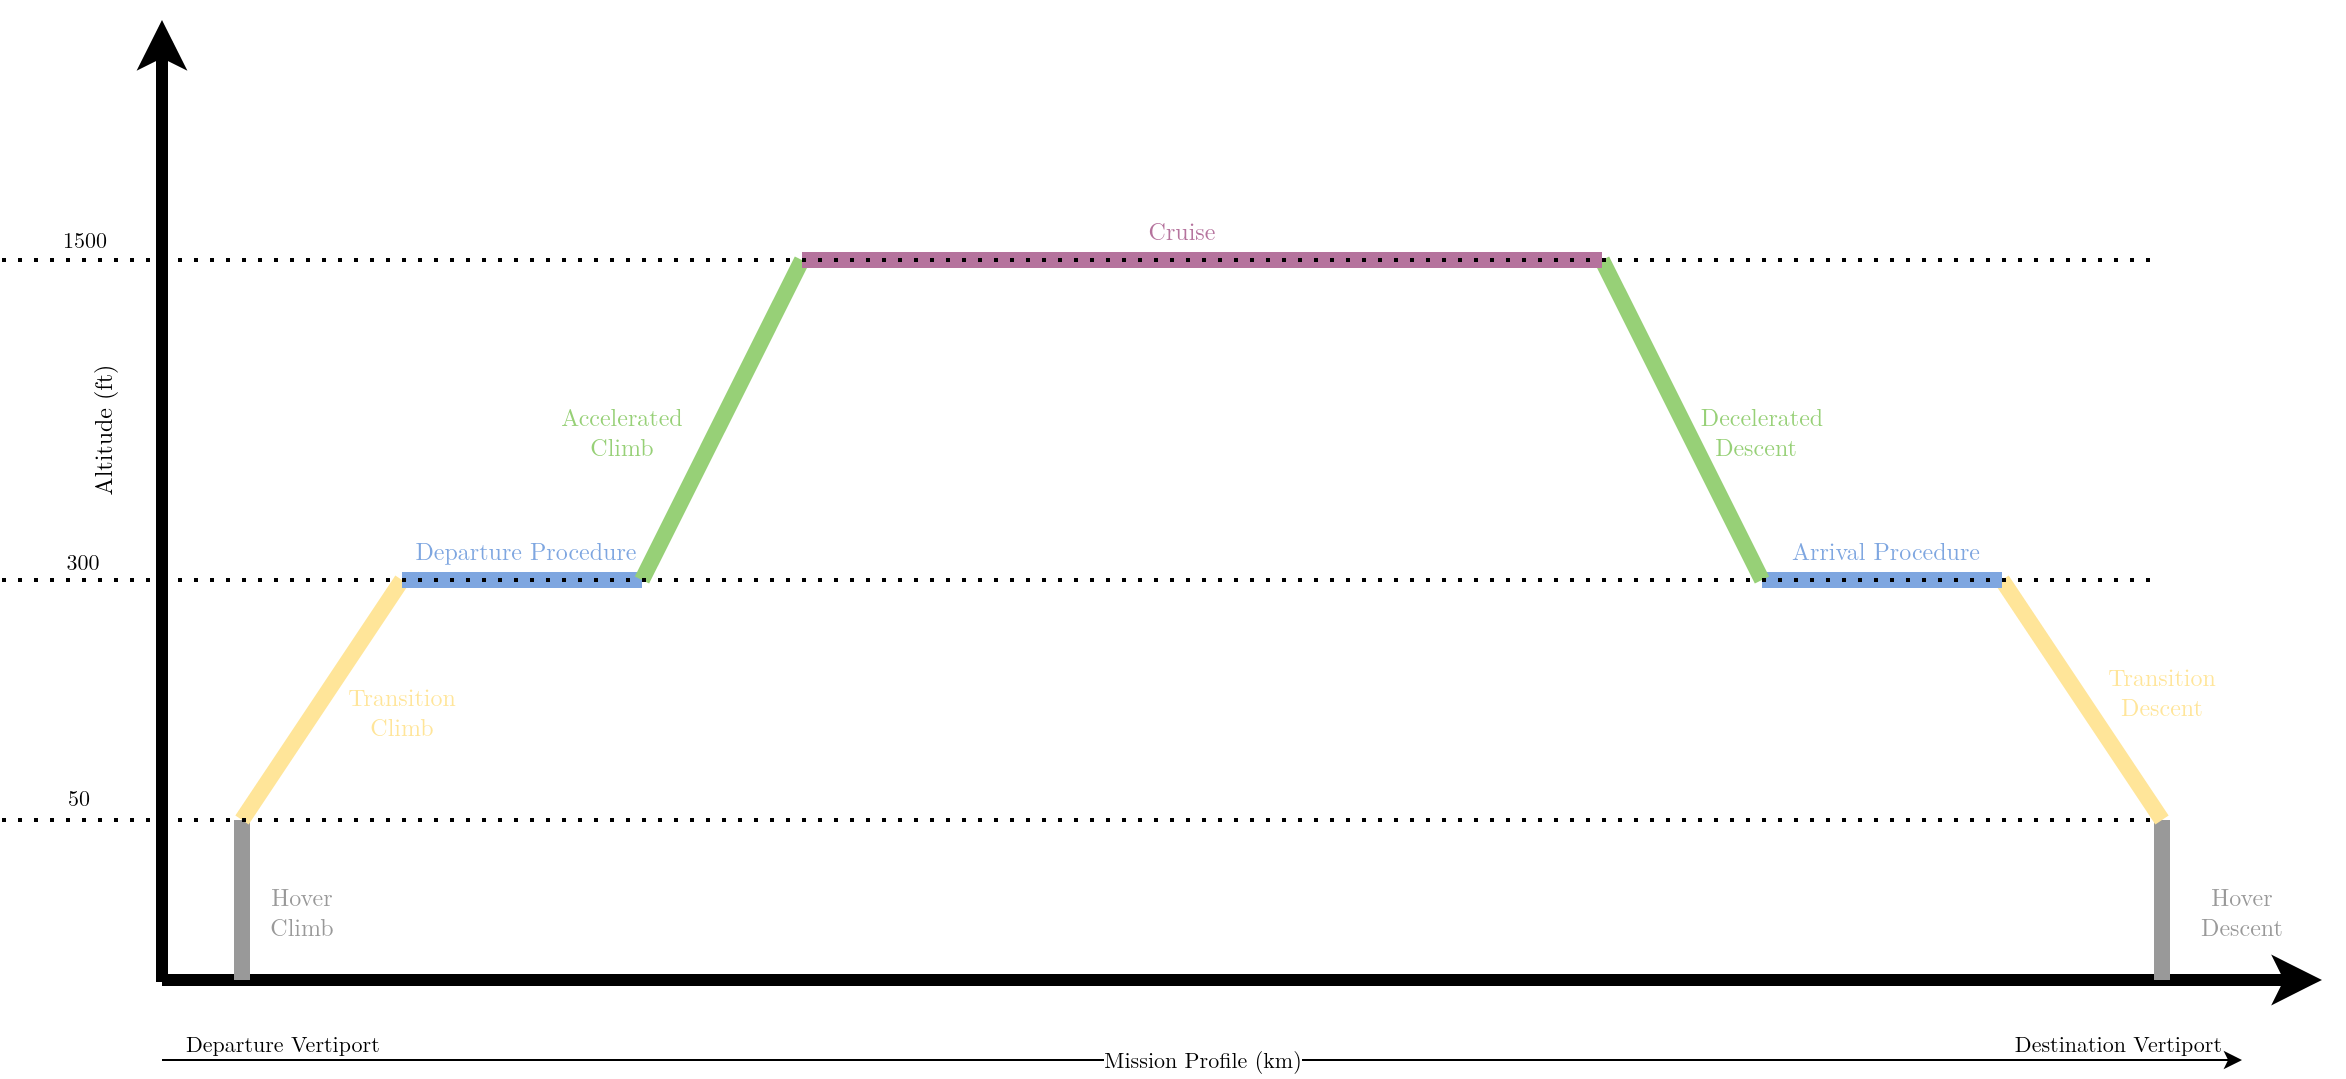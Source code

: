 <mxfile version="26.1.1">
  <diagram name="Page-1" id="2keoiiOLmxvh7805BPIv">
    <mxGraphModel dx="2074" dy="1098" grid="1" gridSize="10" guides="1" tooltips="1" connect="1" arrows="1" fold="1" page="0" pageScale="1" pageWidth="827" pageHeight="1169" math="0" shadow="0">
      <root>
        <mxCell id="0" />
        <mxCell id="1" parent="0" />
        <mxCell id="lw8DFS0XibtdOAHYOYHp-2" value="" style="endArrow=classic;html=1;rounded=0;strokeWidth=6;" edge="1" parent="1">
          <mxGeometry relative="1" as="geometry">
            <mxPoint x="240" y="560" as="sourcePoint" />
            <mxPoint x="1320" y="560" as="targetPoint" />
          </mxGeometry>
        </mxCell>
        <mxCell id="lw8DFS0XibtdOAHYOYHp-4" value="" style="endArrow=classic;html=1;rounded=0;strokeWidth=6;flowAnimation=0;" edge="1" parent="1">
          <mxGeometry relative="1" as="geometry">
            <mxPoint x="240" y="561" as="sourcePoint" />
            <mxPoint x="240" y="80" as="targetPoint" />
          </mxGeometry>
        </mxCell>
        <mxCell id="lw8DFS0XibtdOAHYOYHp-5" value="&lt;font data-font-src=&quot;https://fonts.googleapis.com/css?family=Latin+Modern+roman&quot; face=&quot;Latin Modern roman&quot;&gt;Altitude (ft)&lt;/font&gt;" style="text;html=1;align=center;verticalAlign=middle;whiteSpace=wrap;rounded=0;flipH=1;flipV=1;rotation=-90;" vertex="1" parent="1">
          <mxGeometry x="160" y="270" width="100" height="30" as="geometry" />
        </mxCell>
        <mxCell id="lw8DFS0XibtdOAHYOYHp-6" value="" style="endArrow=classic;html=1;rounded=0;" edge="1" parent="1">
          <mxGeometry relative="1" as="geometry">
            <mxPoint x="240" y="600" as="sourcePoint" />
            <mxPoint x="1280" y="600" as="targetPoint" />
          </mxGeometry>
        </mxCell>
        <mxCell id="lw8DFS0XibtdOAHYOYHp-7" value="&lt;font face=&quot;Latin Modern roman&quot;&gt;Mission Profile (km)&lt;/font&gt;" style="edgeLabel;resizable=0;html=1;;align=center;verticalAlign=middle;" connectable="0" vertex="1" parent="lw8DFS0XibtdOAHYOYHp-6">
          <mxGeometry relative="1" as="geometry" />
        </mxCell>
        <mxCell id="lw8DFS0XibtdOAHYOYHp-8" value="&lt;font data-font-src=&quot;https://fonts.googleapis.com/css?family=Latin+Modern+roman&quot; face=&quot;Latin Modern roman&quot;&gt;Departure Vertiport&lt;/font&gt;" style="edgeLabel;resizable=0;html=1;;align=left;verticalAlign=bottom;" connectable="0" vertex="1" parent="lw8DFS0XibtdOAHYOYHp-6">
          <mxGeometry x="-1" relative="1" as="geometry">
            <mxPoint x="10" as="offset" />
          </mxGeometry>
        </mxCell>
        <mxCell id="lw8DFS0XibtdOAHYOYHp-9" value="&lt;font face=&quot;Latin Modern roman&quot;&gt;Destination Vertiport&lt;/font&gt;" style="edgeLabel;resizable=0;html=1;;align=right;verticalAlign=bottom;" connectable="0" vertex="1" parent="lw8DFS0XibtdOAHYOYHp-6">
          <mxGeometry x="1" relative="1" as="geometry">
            <mxPoint x="-10" as="offset" />
          </mxGeometry>
        </mxCell>
        <mxCell id="lw8DFS0XibtdOAHYOYHp-11" value="" style="endArrow=none;html=1;rounded=0;fillColor=#eeeeee;strokeColor=#999999;strokeWidth=8;" edge="1" parent="1">
          <mxGeometry width="50" height="50" relative="1" as="geometry">
            <mxPoint x="280" y="560" as="sourcePoint" />
            <mxPoint x="280" y="480" as="targetPoint" />
          </mxGeometry>
        </mxCell>
        <mxCell id="lw8DFS0XibtdOAHYOYHp-12" value="" style="endArrow=none;html=1;rounded=0;fillColor=#f5f5f5;strokeColor=#999999;strokeWidth=8;" edge="1" parent="1">
          <mxGeometry width="50" height="50" relative="1" as="geometry">
            <mxPoint x="1240" y="560" as="sourcePoint" />
            <mxPoint x="1240" y="480" as="targetPoint" />
          </mxGeometry>
        </mxCell>
        <mxCell id="lw8DFS0XibtdOAHYOYHp-13" value="" style="endArrow=none;html=1;rounded=0;fillColor=#f5f5f5;strokeColor=#FFE599;strokeWidth=8;" edge="1" parent="1">
          <mxGeometry width="50" height="50" relative="1" as="geometry">
            <mxPoint x="280" y="480" as="sourcePoint" />
            <mxPoint x="360" y="360" as="targetPoint" />
          </mxGeometry>
        </mxCell>
        <mxCell id="lw8DFS0XibtdOAHYOYHp-14" value="" style="endArrow=none;html=1;rounded=0;fillColor=#ffcc99;strokeColor=#FFE599;strokeWidth=8;" edge="1" parent="1">
          <mxGeometry width="50" height="50" relative="1" as="geometry">
            <mxPoint x="1240" y="480" as="sourcePoint" />
            <mxPoint x="1160" y="360" as="targetPoint" />
          </mxGeometry>
        </mxCell>
        <mxCell id="lw8DFS0XibtdOAHYOYHp-15" value="" style="endArrow=none;html=1;rounded=0;fillColor=#f5f5f5;strokeColor=#7EA6E0;strokeWidth=8;" edge="1" parent="1">
          <mxGeometry width="50" height="50" relative="1" as="geometry">
            <mxPoint x="360" y="360" as="sourcePoint" />
            <mxPoint x="480" y="360" as="targetPoint" />
          </mxGeometry>
        </mxCell>
        <mxCell id="lw8DFS0XibtdOAHYOYHp-16" value="" style="endArrow=none;html=1;rounded=0;fillColor=#f5f5f5;strokeColor=#7EA6E0;strokeWidth=8;" edge="1" parent="1">
          <mxGeometry width="50" height="50" relative="1" as="geometry">
            <mxPoint x="1040" y="360" as="sourcePoint" />
            <mxPoint x="1160" y="360" as="targetPoint" />
          </mxGeometry>
        </mxCell>
        <mxCell id="lw8DFS0XibtdOAHYOYHp-17" value="" style="endArrow=none;html=1;rounded=0;fillColor=#f5f5f5;strokeColor=#97D077;strokeWidth=8;" edge="1" parent="1">
          <mxGeometry width="50" height="50" relative="1" as="geometry">
            <mxPoint x="480" y="360" as="sourcePoint" />
            <mxPoint x="560" y="200" as="targetPoint" />
          </mxGeometry>
        </mxCell>
        <mxCell id="lw8DFS0XibtdOAHYOYHp-18" value="" style="endArrow=none;html=1;rounded=0;fillColor=#f5f5f5;strokeColor=#97D077;strokeWidth=8;" edge="1" parent="1">
          <mxGeometry width="50" height="50" relative="1" as="geometry">
            <mxPoint x="1040" y="360" as="sourcePoint" />
            <mxPoint x="960" y="200" as="targetPoint" />
          </mxGeometry>
        </mxCell>
        <mxCell id="lw8DFS0XibtdOAHYOYHp-19" value="" style="endArrow=none;html=1;rounded=0;fillColor=#f5f5f5;strokeColor=#B5739D;strokeWidth=8;" edge="1" parent="1">
          <mxGeometry width="50" height="50" relative="1" as="geometry">
            <mxPoint x="560" y="200" as="sourcePoint" />
            <mxPoint x="960" y="200" as="targetPoint" />
          </mxGeometry>
        </mxCell>
        <mxCell id="lw8DFS0XibtdOAHYOYHp-20" value="" style="endArrow=none;dashed=1;html=1;dashPattern=1 3;strokeWidth=2;rounded=0;" edge="1" parent="1">
          <mxGeometry width="50" height="50" relative="1" as="geometry">
            <mxPoint x="160" y="200" as="sourcePoint" />
            <mxPoint x="1240" y="200" as="targetPoint" />
          </mxGeometry>
        </mxCell>
        <mxCell id="lw8DFS0XibtdOAHYOYHp-23" value="&lt;font data-font-src=&quot;https://fonts.googleapis.com/css?family=Latin+Modern+roman&quot; face=&quot;Latin Modern roman&quot;&gt;1500&lt;/font&gt;" style="edgeLabel;html=1;align=center;verticalAlign=middle;resizable=0;points=[];" vertex="1" connectable="0" parent="lw8DFS0XibtdOAHYOYHp-20">
          <mxGeometry x="-0.936" y="5" relative="1" as="geometry">
            <mxPoint x="6" y="-5" as="offset" />
          </mxGeometry>
        </mxCell>
        <mxCell id="lw8DFS0XibtdOAHYOYHp-21" value="" style="endArrow=none;dashed=1;html=1;dashPattern=1 3;strokeWidth=2;rounded=0;" edge="1" parent="1">
          <mxGeometry width="50" height="50" relative="1" as="geometry">
            <mxPoint x="160" y="360" as="sourcePoint" />
            <mxPoint x="1240" y="360" as="targetPoint" />
          </mxGeometry>
        </mxCell>
        <mxCell id="lw8DFS0XibtdOAHYOYHp-24" value="&lt;font data-font-src=&quot;https://fonts.googleapis.com/css?family=Latin+Modern+roman&quot; face=&quot;Latin Modern roman&quot;&gt;300&lt;/font&gt;" style="edgeLabel;html=1;align=center;verticalAlign=middle;resizable=0;points=[];" vertex="1" connectable="0" parent="lw8DFS0XibtdOAHYOYHp-21">
          <mxGeometry x="-0.974" y="9" relative="1" as="geometry">
            <mxPoint x="26" as="offset" />
          </mxGeometry>
        </mxCell>
        <mxCell id="lw8DFS0XibtdOAHYOYHp-22" value="" style="endArrow=none;dashed=1;html=1;dashPattern=1 3;strokeWidth=2;rounded=0;" edge="1" parent="1">
          <mxGeometry width="50" height="50" relative="1" as="geometry">
            <mxPoint x="160" y="480" as="sourcePoint" />
            <mxPoint x="1240" y="480" as="targetPoint" />
          </mxGeometry>
        </mxCell>
        <mxCell id="lw8DFS0XibtdOAHYOYHp-25" value="&lt;font data-font-src=&quot;https://fonts.googleapis.com/css?family=Latin+Modern+roman&quot; face=&quot;Latin Modern roman&quot;&gt;50&lt;/font&gt;" style="edgeLabel;html=1;align=center;verticalAlign=middle;resizable=0;points=[];" vertex="1" connectable="0" parent="1">
          <mxGeometry x="210" y="430" as="geometry">
            <mxPoint x="-12" y="39" as="offset" />
          </mxGeometry>
        </mxCell>
        <mxCell id="lw8DFS0XibtdOAHYOYHp-26" value="&lt;font style=&quot;color: rgb(181, 115, 157);&quot;&gt;Cruise&lt;/font&gt;" style="text;html=1;align=center;verticalAlign=middle;whiteSpace=wrap;rounded=0;fontFamily=Latin Modern roman;fontSource=https%3A%2F%2Ffonts.googleapis.com%2Fcss%3Ffamily%3DLatin%2BModern%2Broman;" vertex="1" parent="1">
          <mxGeometry x="720" y="170" width="60" height="30" as="geometry" />
        </mxCell>
        <mxCell id="lw8DFS0XibtdOAHYOYHp-27" value="&lt;font style=&quot;&quot;&gt;Departure Procedure&amp;nbsp;&lt;/font&gt;" style="text;html=1;align=center;verticalAlign=middle;whiteSpace=wrap;rounded=0;fontFamily=Latin Modern roman;fontSource=https%3A%2F%2Ffonts.googleapis.com%2Fcss%3Ffamily%3DLatin%2BModern%2Broman;fontColor=#7EA6E0;" vertex="1" parent="1">
          <mxGeometry x="360" y="330" width="130" height="30" as="geometry" />
        </mxCell>
        <mxCell id="lw8DFS0XibtdOAHYOYHp-30" value="&lt;font style=&quot;&quot;&gt;Transition Climb&lt;/font&gt;" style="text;html=1;align=center;verticalAlign=middle;whiteSpace=wrap;rounded=0;fontFamily=Latin Modern roman;fontSource=https%3A%2F%2Ffonts.googleapis.com%2Fcss%3Ffamily%3DLatin%2BModern%2Broman;fontColor=#FFE599;" vertex="1" parent="1">
          <mxGeometry x="330" y="410" width="60" height="30" as="geometry" />
        </mxCell>
        <mxCell id="lw8DFS0XibtdOAHYOYHp-31" value="&lt;font style=&quot;color: rgb(153, 153, 153);&quot;&gt;Hover Climb&lt;/font&gt;" style="text;html=1;align=center;verticalAlign=middle;whiteSpace=wrap;rounded=0;fontFamily=Latin Modern roman;fontSource=https%3A%2F%2Ffonts.googleapis.com%2Fcss%3Ffamily%3DLatin%2BModern%2Broman;" vertex="1" parent="1">
          <mxGeometry x="280" y="510" width="60" height="30" as="geometry" />
        </mxCell>
        <mxCell id="lw8DFS0XibtdOAHYOYHp-32" value="&lt;font&gt;Decelerated Descent&amp;nbsp;&lt;/font&gt;" style="text;html=1;align=center;verticalAlign=middle;whiteSpace=wrap;rounded=0;fontFamily=Latin Modern roman;fontSource=https%3A%2F%2Ffonts.googleapis.com%2Fcss%3Ffamily%3DLatin%2BModern%2Broman;fontColor=#97D077;" vertex="1" parent="1">
          <mxGeometry x="1010" y="270" width="60" height="30" as="geometry" />
        </mxCell>
        <mxCell id="lw8DFS0XibtdOAHYOYHp-37" value="&lt;font style=&quot;&quot;&gt;Arrival Procedure&amp;nbsp;&lt;/font&gt;" style="text;html=1;align=center;verticalAlign=middle;whiteSpace=wrap;rounded=0;fontFamily=Latin Modern roman;fontSource=https%3A%2F%2Ffonts.googleapis.com%2Fcss%3Ffamily%3DLatin%2BModern%2Broman;fontColor=#7EA6E0;" vertex="1" parent="1">
          <mxGeometry x="1040" y="330" width="130" height="30" as="geometry" />
        </mxCell>
        <mxCell id="lw8DFS0XibtdOAHYOYHp-40" value="Accelerated Climb" style="text;html=1;align=center;verticalAlign=middle;whiteSpace=wrap;rounded=0;fontFamily=Latin Modern roman;fontSource=https%3A%2F%2Ffonts.googleapis.com%2Fcss%3Ffamily%3DLatin%2BModern%2Broman;fontColor=#97D077;" vertex="1" parent="1">
          <mxGeometry x="440" y="270" width="60" height="30" as="geometry" />
        </mxCell>
        <mxCell id="lw8DFS0XibtdOAHYOYHp-42" value="&lt;font style=&quot;&quot;&gt;Transition Descent&lt;/font&gt;" style="text;html=1;align=center;verticalAlign=middle;whiteSpace=wrap;rounded=0;fontFamily=Latin Modern roman;fontSource=https%3A%2F%2Ffonts.googleapis.com%2Fcss%3Ffamily%3DLatin%2BModern%2Broman;fontColor=#FFE599;" vertex="1" parent="1">
          <mxGeometry x="1210" y="400" width="60" height="30" as="geometry" />
        </mxCell>
        <mxCell id="lw8DFS0XibtdOAHYOYHp-46" value="&lt;font style=&quot;color: rgb(153, 153, 153);&quot;&gt;Hover Descent&lt;/font&gt;" style="text;html=1;align=center;verticalAlign=middle;whiteSpace=wrap;rounded=0;fontFamily=Latin Modern roman;fontSource=https%3A%2F%2Ffonts.googleapis.com%2Fcss%3Ffamily%3DLatin%2BModern%2Broman;" vertex="1" parent="1">
          <mxGeometry x="1250" y="510" width="60" height="30" as="geometry" />
        </mxCell>
      </root>
    </mxGraphModel>
  </diagram>
</mxfile>
